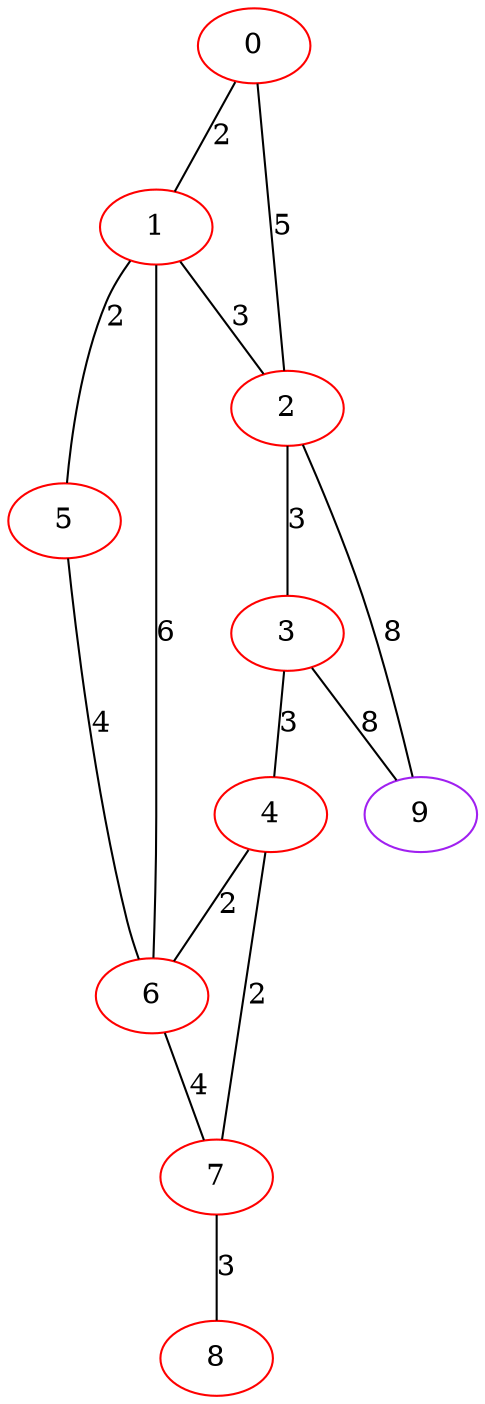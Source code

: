 graph "" {
0 [color=red, weight=1];
1 [color=red, weight=1];
2 [color=red, weight=1];
3 [color=red, weight=1];
4 [color=red, weight=1];
5 [color=red, weight=1];
6 [color=red, weight=1];
7 [color=red, weight=1];
8 [color=red, weight=1];
9 [color=purple, weight=4];
0 -- 1  [key=0, label=2];
0 -- 2  [key=0, label=5];
1 -- 2  [key=0, label=3];
1 -- 5  [key=0, label=2];
1 -- 6  [key=0, label=6];
2 -- 3  [key=0, label=3];
2 -- 9  [key=0, label=8];
3 -- 9  [key=0, label=8];
3 -- 4  [key=0, label=3];
4 -- 6  [key=0, label=2];
4 -- 7  [key=0, label=2];
5 -- 6  [key=0, label=4];
6 -- 7  [key=0, label=4];
7 -- 8  [key=0, label=3];
}
